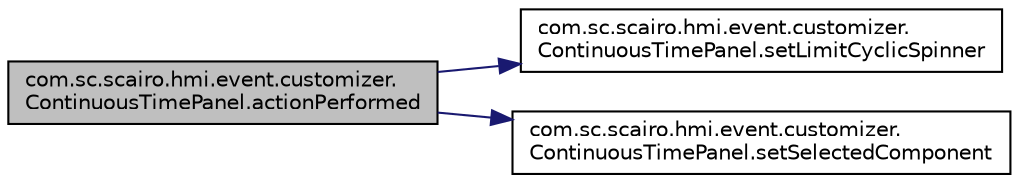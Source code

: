 digraph "com.sc.scairo.hmi.event.customizer.ContinuousTimePanel.actionPerformed"
{
 // LATEX_PDF_SIZE
  edge [fontname="Helvetica",fontsize="10",labelfontname="Helvetica",labelfontsize="10"];
  node [fontname="Helvetica",fontsize="10",shape=record];
  rankdir="LR";
  Node1 [label="com.sc.scairo.hmi.event.customizer.\lContinuousTimePanel.actionPerformed",height=0.2,width=0.4,color="black", fillcolor="grey75", style="filled", fontcolor="black",tooltip=" "];
  Node1 -> Node2 [color="midnightblue",fontsize="10",style="solid",fontname="Helvetica"];
  Node2 [label="com.sc.scairo.hmi.event.customizer.\lContinuousTimePanel.setLimitCyclicSpinner",height=0.2,width=0.4,color="black", fillcolor="white", style="filled",URL="$classcom_1_1sc_1_1scairo_1_1hmi_1_1event_1_1customizer_1_1_continuous_time_panel.html#a193a33f66eca4e64317f0ad1a4ed62b6",tooltip=" "];
  Node1 -> Node3 [color="midnightblue",fontsize="10",style="solid",fontname="Helvetica"];
  Node3 [label="com.sc.scairo.hmi.event.customizer.\lContinuousTimePanel.setSelectedComponent",height=0.2,width=0.4,color="black", fillcolor="white", style="filled",URL="$classcom_1_1sc_1_1scairo_1_1hmi_1_1event_1_1customizer_1_1_continuous_time_panel.html#a7150887779182f8d963fe56f8e42518f",tooltip=" "];
}
